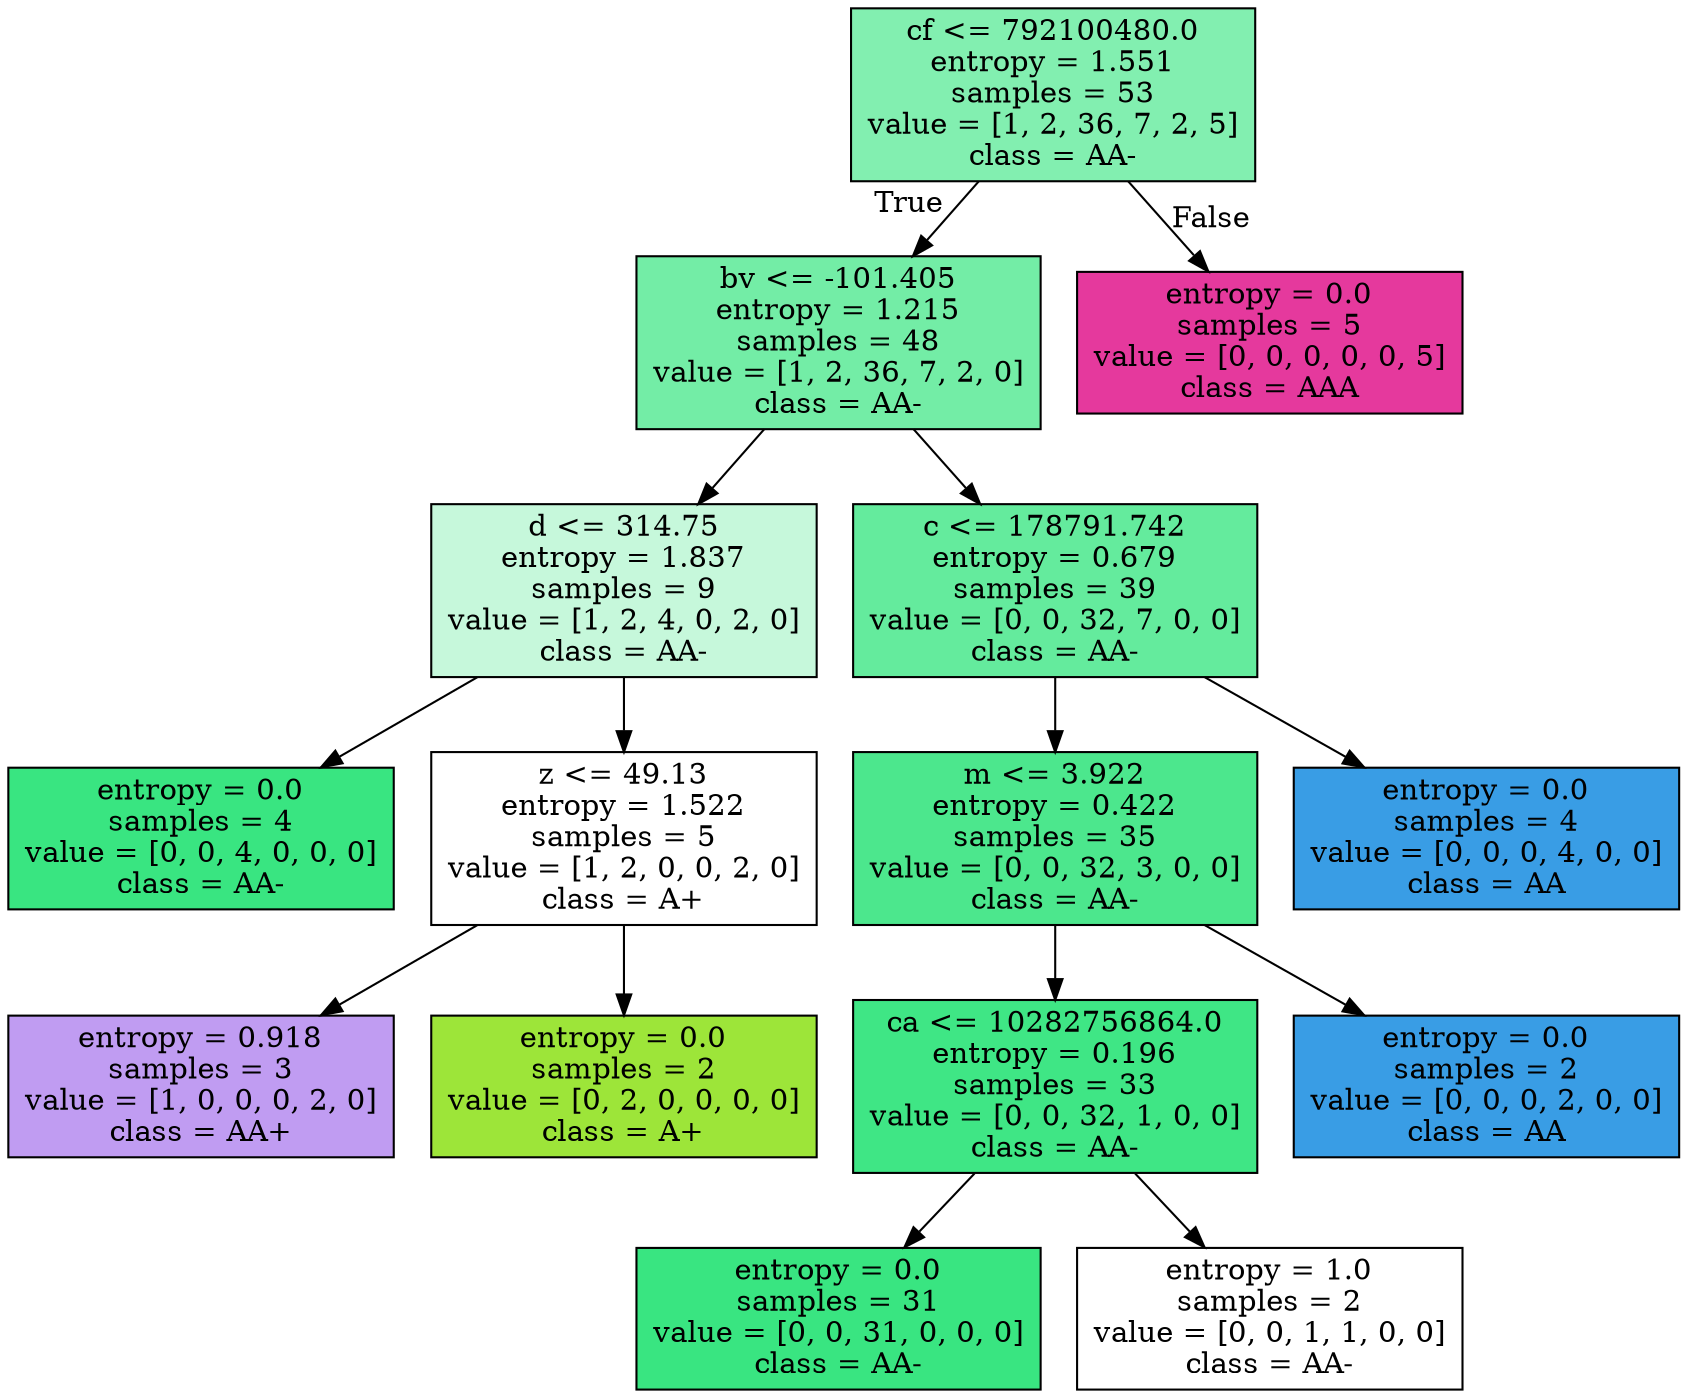 digraph Tree {
node [shape=box, style="filled", color="black"] ;
0 [label="cf <= 792100480.0\nentropy = 1.551\nsamples = 53\nvalue = [1, 2, 36, 7, 2, 5]\nclass = AA-", fillcolor="#82efb0"] ;
1 [label="bv <= -101.405\nentropy = 1.215\nsamples = 48\nvalue = [1, 2, 36, 7, 2, 0]\nclass = AA-", fillcolor="#73eda6"] ;
0 -> 1 [labeldistance=2.5, labelangle=45, headlabel="True"] ;
2 [label="d <= 314.75\nentropy = 1.837\nsamples = 9\nvalue = [1, 2, 4, 0, 2, 0]\nclass = AA-", fillcolor="#c6f8db"] ;
1 -> 2 ;
3 [label="entropy = 0.0\nsamples = 4\nvalue = [0, 0, 4, 0, 0, 0]\nclass = AA-", fillcolor="#39e581"] ;
2 -> 3 ;
4 [label="z <= 49.13\nentropy = 1.522\nsamples = 5\nvalue = [1, 2, 0, 0, 2, 0]\nclass = A+", fillcolor="#ffffff"] ;
2 -> 4 ;
5 [label="entropy = 0.918\nsamples = 3\nvalue = [1, 0, 0, 0, 2, 0]\nclass = AA+", fillcolor="#c09cf2"] ;
4 -> 5 ;
6 [label="entropy = 0.0\nsamples = 2\nvalue = [0, 2, 0, 0, 0, 0]\nclass = A+", fillcolor="#9de539"] ;
4 -> 6 ;
7 [label="c <= 178791.742\nentropy = 0.679\nsamples = 39\nvalue = [0, 0, 32, 7, 0, 0]\nclass = AA-", fillcolor="#64eb9d"] ;
1 -> 7 ;
8 [label="m <= 3.922\nentropy = 0.422\nsamples = 35\nvalue = [0, 0, 32, 3, 0, 0]\nclass = AA-", fillcolor="#4ce78d"] ;
7 -> 8 ;
9 [label="ca <= 10282756864.0\nentropy = 0.196\nsamples = 33\nvalue = [0, 0, 32, 1, 0, 0]\nclass = AA-", fillcolor="#3fe685"] ;
8 -> 9 ;
10 [label="entropy = 0.0\nsamples = 31\nvalue = [0, 0, 31, 0, 0, 0]\nclass = AA-", fillcolor="#39e581"] ;
9 -> 10 ;
11 [label="entropy = 1.0\nsamples = 2\nvalue = [0, 0, 1, 1, 0, 0]\nclass = AA-", fillcolor="#ffffff"] ;
9 -> 11 ;
12 [label="entropy = 0.0\nsamples = 2\nvalue = [0, 0, 0, 2, 0, 0]\nclass = AA", fillcolor="#399de5"] ;
8 -> 12 ;
13 [label="entropy = 0.0\nsamples = 4\nvalue = [0, 0, 0, 4, 0, 0]\nclass = AA", fillcolor="#399de5"] ;
7 -> 13 ;
14 [label="entropy = 0.0\nsamples = 5\nvalue = [0, 0, 0, 0, 0, 5]\nclass = AAA", fillcolor="#e5399d"] ;
0 -> 14 [labeldistance=2.5, labelangle=-45, headlabel="False"] ;
}